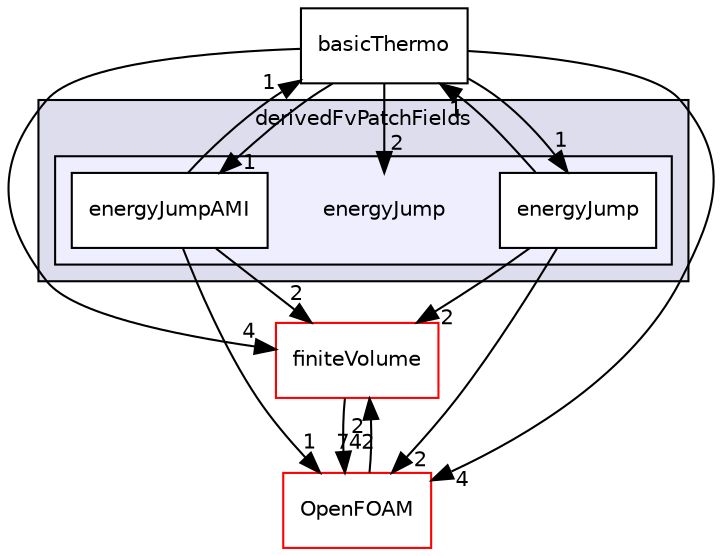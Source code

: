 digraph "src/thermophysicalModels/basic/derivedFvPatchFields/energyJump" {
  bgcolor=transparent;
  compound=true
  node [ fontsize="10", fontname="Helvetica"];
  edge [ labelfontsize="10", labelfontname="Helvetica"];
  subgraph clusterdir_e16043cb9392d2fae30028e527defb61 {
    graph [ bgcolor="#ddddee", pencolor="black", label="derivedFvPatchFields" fontname="Helvetica", fontsize="10", URL="dir_e16043cb9392d2fae30028e527defb61.html"]
  subgraph clusterdir_6e9c1db78ba67d023ffd9861716d474a {
    graph [ bgcolor="#eeeeff", pencolor="black", label="" URL="dir_6e9c1db78ba67d023ffd9861716d474a.html"];
    dir_6e9c1db78ba67d023ffd9861716d474a [shape=plaintext label="energyJump"];
    dir_41d50d9810d8e484ff8f00c4bde03571 [shape=box label="energyJump" color="black" fillcolor="white" style="filled" URL="dir_41d50d9810d8e484ff8f00c4bde03571.html"];
    dir_e183b0f03d65a5ee9da0c0e6b6656143 [shape=box label="energyJumpAMI" color="black" fillcolor="white" style="filled" URL="dir_e183b0f03d65a5ee9da0c0e6b6656143.html"];
  }
  }
  dir_9bd15774b555cf7259a6fa18f99fe99b [shape=box label="finiteVolume" color="red" URL="dir_9bd15774b555cf7259a6fa18f99fe99b.html"];
  dir_c5473ff19b20e6ec4dfe5c310b3778a8 [shape=box label="OpenFOAM" color="red" URL="dir_c5473ff19b20e6ec4dfe5c310b3778a8.html"];
  dir_ba216299fdd5e0812ff0312bad2cf033 [shape=box label="basicThermo" URL="dir_ba216299fdd5e0812ff0312bad2cf033.html"];
  dir_9bd15774b555cf7259a6fa18f99fe99b->dir_c5473ff19b20e6ec4dfe5c310b3778a8 [headlabel="742", labeldistance=1.5 headhref="dir_000894_001892.html"];
  dir_41d50d9810d8e484ff8f00c4bde03571->dir_9bd15774b555cf7259a6fa18f99fe99b [headlabel="2", labeldistance=1.5 headhref="dir_002721_000894.html"];
  dir_41d50d9810d8e484ff8f00c4bde03571->dir_c5473ff19b20e6ec4dfe5c310b3778a8 [headlabel="2", labeldistance=1.5 headhref="dir_002721_001892.html"];
  dir_41d50d9810d8e484ff8f00c4bde03571->dir_ba216299fdd5e0812ff0312bad2cf033 [headlabel="1", labeldistance=1.5 headhref="dir_002721_002717.html"];
  dir_e183b0f03d65a5ee9da0c0e6b6656143->dir_9bd15774b555cf7259a6fa18f99fe99b [headlabel="2", labeldistance=1.5 headhref="dir_002722_000894.html"];
  dir_e183b0f03d65a5ee9da0c0e6b6656143->dir_c5473ff19b20e6ec4dfe5c310b3778a8 [headlabel="1", labeldistance=1.5 headhref="dir_002722_001892.html"];
  dir_e183b0f03d65a5ee9da0c0e6b6656143->dir_ba216299fdd5e0812ff0312bad2cf033 [headlabel="1", labeldistance=1.5 headhref="dir_002722_002717.html"];
  dir_c5473ff19b20e6ec4dfe5c310b3778a8->dir_9bd15774b555cf7259a6fa18f99fe99b [headlabel="2", labeldistance=1.5 headhref="dir_001892_000894.html"];
  dir_ba216299fdd5e0812ff0312bad2cf033->dir_9bd15774b555cf7259a6fa18f99fe99b [headlabel="4", labeldistance=1.5 headhref="dir_002717_000894.html"];
  dir_ba216299fdd5e0812ff0312bad2cf033->dir_41d50d9810d8e484ff8f00c4bde03571 [headlabel="1", labeldistance=1.5 headhref="dir_002717_002721.html"];
  dir_ba216299fdd5e0812ff0312bad2cf033->dir_6e9c1db78ba67d023ffd9861716d474a [headlabel="2", labeldistance=1.5 headhref="dir_002717_002720.html"];
  dir_ba216299fdd5e0812ff0312bad2cf033->dir_e183b0f03d65a5ee9da0c0e6b6656143 [headlabel="1", labeldistance=1.5 headhref="dir_002717_002722.html"];
  dir_ba216299fdd5e0812ff0312bad2cf033->dir_c5473ff19b20e6ec4dfe5c310b3778a8 [headlabel="4", labeldistance=1.5 headhref="dir_002717_001892.html"];
}
